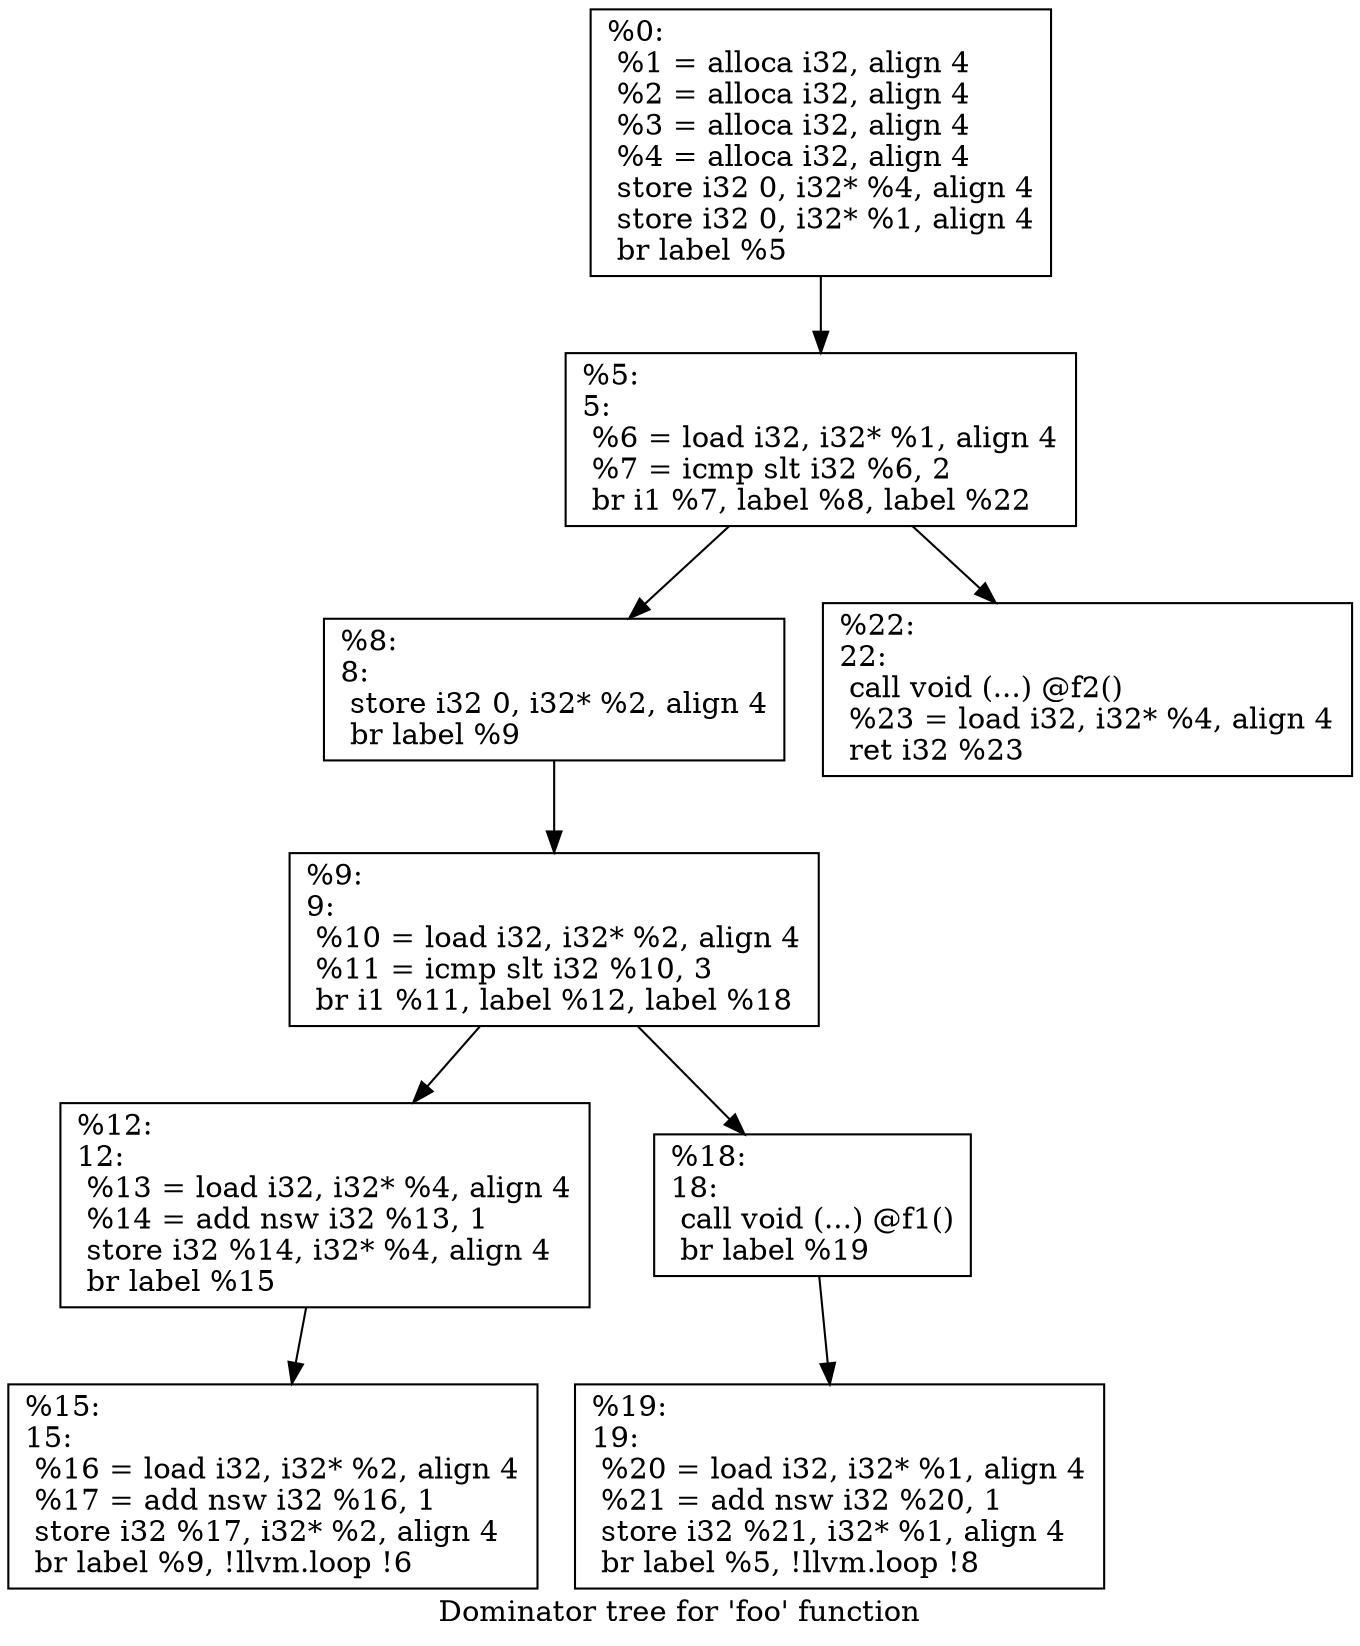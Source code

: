 digraph "Dominator tree for 'foo' function" {
	label="Dominator tree for 'foo' function";

	Node0x6d4f60 [shape=record,label="{%0:\l  %1 = alloca i32, align 4\l  %2 = alloca i32, align 4\l  %3 = alloca i32, align 4\l  %4 = alloca i32, align 4\l  store i32 0, i32* %4, align 4\l  store i32 0, i32* %1, align 4\l  br label %5\l}"];
	Node0x6d4f60 -> Node0x6e2de0;
	Node0x6e2de0 [shape=record,label="{%5:\l5:                                                \l  %6 = load i32, i32* %1, align 4\l  %7 = icmp slt i32 %6, 2\l  br i1 %7, label %8, label %22\l}"];
	Node0x6e2de0 -> Node0x6d5430;
	Node0x6e2de0 -> Node0x6e2220;
	Node0x6d5430 [shape=record,label="{%8:\l8:                                                \l  store i32 0, i32* %2, align 4\l  br label %9\l}"];
	Node0x6d5430 -> Node0x6e2e40;
	Node0x6e2e40 [shape=record,label="{%9:\l9:                                                \l  %10 = load i32, i32* %2, align 4\l  %11 = icmp slt i32 %10, 3\l  br i1 %11, label %12, label %18\l}"];
	Node0x6e2e40 -> Node0x6e2ea0;
	Node0x6e2e40 -> Node0x6d8d30;
	Node0x6e2ea0 [shape=record,label="{%12:\l12:                                               \l  %13 = load i32, i32* %4, align 4\l  %14 = add nsw i32 %13, 1\l  store i32 %14, i32* %4, align 4\l  br label %15\l}"];
	Node0x6e2ea0 -> Node0x6d92a0;
	Node0x6d92a0 [shape=record,label="{%15:\l15:                                               \l  %16 = load i32, i32* %2, align 4\l  %17 = add nsw i32 %16, 1\l  store i32 %17, i32* %2, align 4\l  br label %9, !llvm.loop !6\l}"];
	Node0x6d8d30 [shape=record,label="{%18:\l18:                                               \l  call void (...) @f1()\l  br label %19\l}"];
	Node0x6d8d30 -> Node0x6e21c0;
	Node0x6e21c0 [shape=record,label="{%19:\l19:                                               \l  %20 = load i32, i32* %1, align 4\l  %21 = add nsw i32 %20, 1\l  store i32 %21, i32* %1, align 4\l  br label %5, !llvm.loop !8\l}"];
	Node0x6e2220 [shape=record,label="{%22:\l22:                                               \l  call void (...) @f2()\l  %23 = load i32, i32* %4, align 4\l  ret i32 %23\l}"];
}
